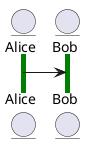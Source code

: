 {
  "sha1": "6x4h32gcwel6omg1fx42m3199t21lic",
  "insertion": {
    "when": "2024-05-30T20:48:21.070Z",
    "user": "plantuml@gmail.com"
  }
}
@startuml
<style>
sequenceDiagram {
  lifeLine {
	lineColor green
	lineThickness 5
	lineStyle 0
  }
}
</style>

entity Alice
entity Bob

Alice -> Bob
@enduml
